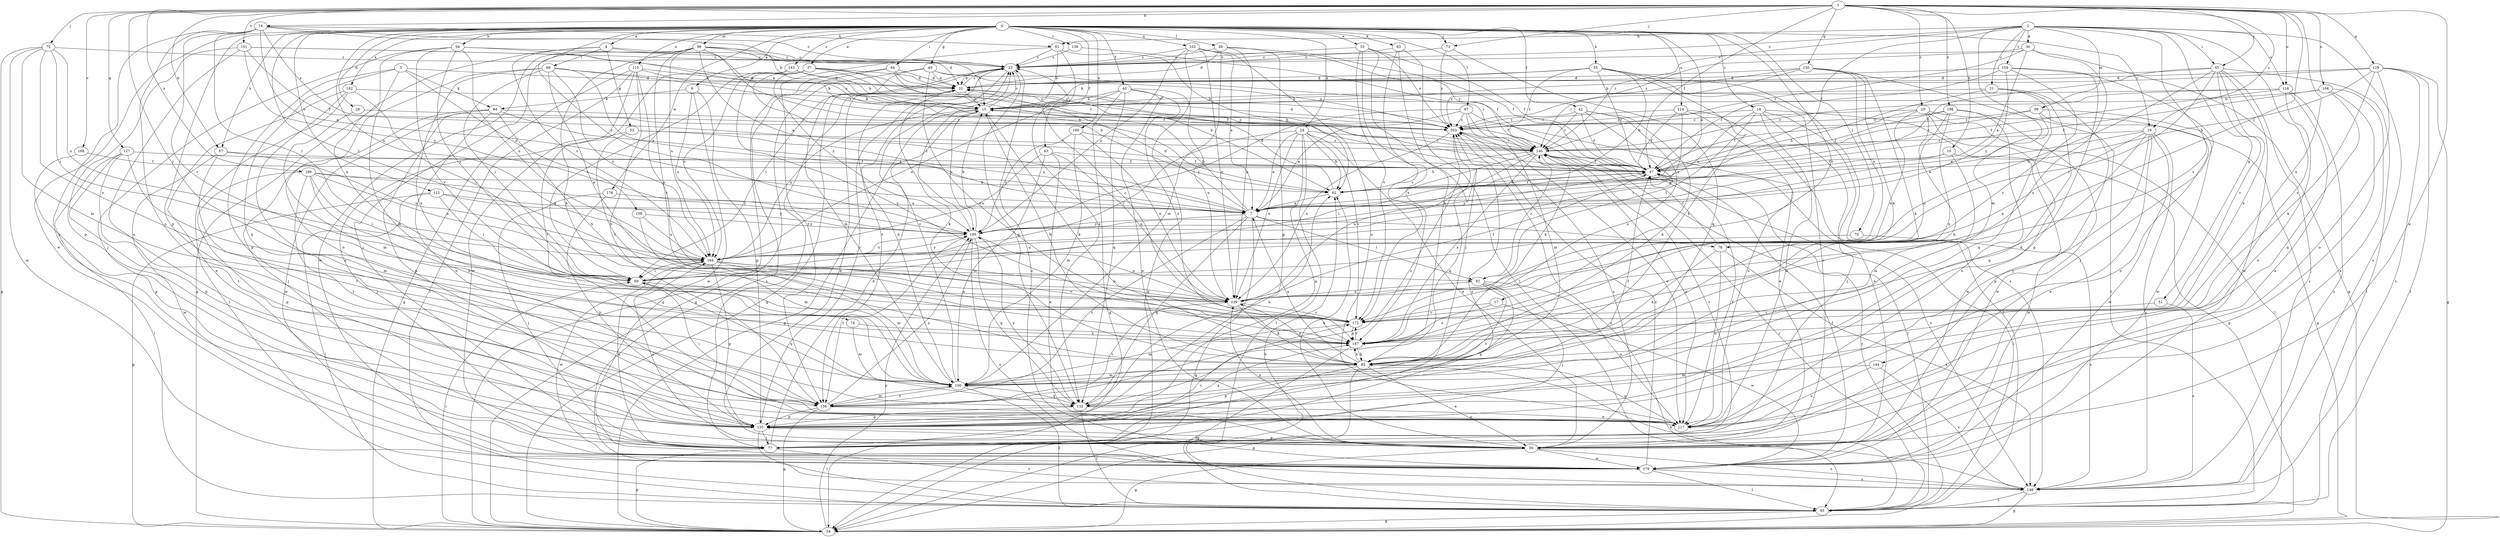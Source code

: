 strict digraph  {
0;
1;
2;
3;
4;
6;
7;
10;
14;
15;
17;
18;
19;
20;
21;
23;
24;
28;
30;
31;
33;
37;
39;
40;
42;
43;
47;
49;
51;
53;
54;
55;
56;
57;
61;
62;
64;
65;
68;
69;
70;
73;
74;
75;
76;
77;
83;
84;
85;
87;
89;
92;
93;
98;
99;
100;
102;
104;
108;
109;
110;
112;
114;
116;
117;
125;
127;
129;
130;
132;
139;
140;
143;
144;
148;
151;
154;
156;
164;
168;
172;
176;
179;
180;
182;
186;
187;
195;
198;
202;
0 -> 4  [label=a];
0 -> 6  [label=a];
0 -> 7  [label=a];
0 -> 17  [label=c];
0 -> 18  [label=c];
0 -> 19  [label=c];
0 -> 24  [label=d];
0 -> 28  [label=d];
0 -> 33  [label=e];
0 -> 37  [label=e];
0 -> 40  [label=f];
0 -> 42  [label=f];
0 -> 43  [label=f];
0 -> 49  [label=g];
0 -> 55  [label=h];
0 -> 56  [label=h];
0 -> 57  [label=h];
0 -> 64  [label=i];
0 -> 70  [label=j];
0 -> 73  [label=j];
0 -> 83  [label=k];
0 -> 87  [label=l];
0 -> 89  [label=l];
0 -> 92  [label=l];
0 -> 98  [label=m];
0 -> 102  [label=n];
0 -> 110  [label=o];
0 -> 112  [label=o];
0 -> 114  [label=o];
0 -> 125  [label=p];
0 -> 139  [label=r];
0 -> 143  [label=s];
0 -> 164  [label=u];
0 -> 176  [label=w];
0 -> 179  [label=w];
0 -> 180  [label=x];
0 -> 182  [label=x];
0 -> 195  [label=y];
1 -> 10  [label=b];
1 -> 14  [label=b];
1 -> 19  [label=c];
1 -> 20  [label=c];
1 -> 39  [label=e];
1 -> 47  [label=f];
1 -> 57  [label=h];
1 -> 65  [label=i];
1 -> 73  [label=j];
1 -> 74  [label=j];
1 -> 75  [label=j];
1 -> 76  [label=j];
1 -> 104  [label=n];
1 -> 116  [label=o];
1 -> 127  [label=q];
1 -> 129  [label=q];
1 -> 130  [label=q];
1 -> 151  [label=t];
1 -> 168  [label=v];
1 -> 186  [label=x];
1 -> 187  [label=x];
1 -> 198  [label=z];
2 -> 21  [label=c];
2 -> 23  [label=c];
2 -> 30  [label=d];
2 -> 47  [label=f];
2 -> 51  [label=g];
2 -> 61  [label=h];
2 -> 65  [label=i];
2 -> 99  [label=m];
2 -> 100  [label=m];
2 -> 116  [label=o];
2 -> 140  [label=r];
2 -> 144  [label=s];
2 -> 148  [label=s];
2 -> 154  [label=t];
2 -> 172  [label=v];
3 -> 31  [label=d];
3 -> 84  [label=k];
3 -> 100  [label=m];
3 -> 108  [label=n];
3 -> 125  [label=p];
3 -> 132  [label=q];
4 -> 23  [label=c];
4 -> 53  [label=g];
4 -> 54  [label=g];
4 -> 68  [label=i];
4 -> 164  [label=u];
4 -> 202  [label=z];
6 -> 84  [label=k];
6 -> 125  [label=p];
6 -> 164  [label=u];
6 -> 179  [label=w];
7 -> 15  [label=b];
7 -> 31  [label=d];
7 -> 54  [label=g];
7 -> 76  [label=j];
7 -> 92  [label=l];
7 -> 132  [label=q];
7 -> 156  [label=t];
7 -> 195  [label=y];
10 -> 7  [label=a];
10 -> 47  [label=f];
10 -> 100  [label=m];
10 -> 179  [label=w];
14 -> 7  [label=a];
14 -> 15  [label=b];
14 -> 23  [label=c];
14 -> 61  [label=h];
14 -> 69  [label=i];
14 -> 77  [label=j];
14 -> 117  [label=o];
14 -> 172  [label=v];
14 -> 202  [label=z];
15 -> 23  [label=c];
15 -> 54  [label=g];
15 -> 85  [label=k];
15 -> 164  [label=u];
15 -> 195  [label=y];
15 -> 202  [label=z];
17 -> 172  [label=v];
17 -> 179  [label=w];
17 -> 187  [label=x];
18 -> 7  [label=a];
18 -> 39  [label=e];
18 -> 54  [label=g];
18 -> 77  [label=j];
18 -> 92  [label=l];
18 -> 117  [label=o];
18 -> 202  [label=z];
19 -> 7  [label=a];
19 -> 39  [label=e];
19 -> 85  [label=k];
19 -> 109  [label=n];
19 -> 125  [label=p];
19 -> 140  [label=r];
19 -> 148  [label=s];
19 -> 179  [label=w];
20 -> 47  [label=f];
20 -> 54  [label=g];
20 -> 85  [label=k];
20 -> 93  [label=l];
20 -> 109  [label=n];
20 -> 179  [label=w];
20 -> 202  [label=z];
21 -> 15  [label=b];
21 -> 62  [label=h];
21 -> 77  [label=j];
21 -> 125  [label=p];
21 -> 132  [label=q];
23 -> 31  [label=d];
23 -> 54  [label=g];
23 -> 69  [label=i];
23 -> 132  [label=q];
23 -> 156  [label=t];
24 -> 7  [label=a];
24 -> 39  [label=e];
24 -> 62  [label=h];
24 -> 69  [label=i];
24 -> 93  [label=l];
24 -> 109  [label=n];
24 -> 125  [label=p];
24 -> 140  [label=r];
24 -> 172  [label=v];
28 -> 100  [label=m];
28 -> 202  [label=z];
30 -> 7  [label=a];
30 -> 23  [label=c];
30 -> 54  [label=g];
30 -> 140  [label=r];
30 -> 187  [label=x];
30 -> 202  [label=z];
31 -> 15  [label=b];
31 -> 23  [label=c];
31 -> 47  [label=f];
31 -> 77  [label=j];
31 -> 85  [label=k];
33 -> 23  [label=c];
33 -> 47  [label=f];
33 -> 77  [label=j];
33 -> 172  [label=v];
33 -> 187  [label=x];
33 -> 202  [label=z];
37 -> 31  [label=d];
37 -> 47  [label=f];
37 -> 69  [label=i];
37 -> 140  [label=r];
37 -> 164  [label=u];
37 -> 187  [label=x];
37 -> 195  [label=y];
37 -> 202  [label=z];
39 -> 31  [label=d];
39 -> 54  [label=g];
39 -> 62  [label=h];
39 -> 109  [label=n];
39 -> 125  [label=p];
39 -> 148  [label=s];
39 -> 164  [label=u];
39 -> 179  [label=w];
39 -> 202  [label=z];
40 -> 15  [label=b];
40 -> 39  [label=e];
40 -> 54  [label=g];
40 -> 109  [label=n];
40 -> 132  [label=q];
40 -> 164  [label=u];
40 -> 187  [label=x];
42 -> 47  [label=f];
42 -> 69  [label=i];
42 -> 85  [label=k];
42 -> 140  [label=r];
42 -> 187  [label=x];
42 -> 202  [label=z];
43 -> 39  [label=e];
43 -> 47  [label=f];
43 -> 100  [label=m];
43 -> 109  [label=n];
43 -> 164  [label=u];
47 -> 62  [label=h];
47 -> 93  [label=l];
47 -> 195  [label=y];
49 -> 31  [label=d];
49 -> 54  [label=g];
49 -> 100  [label=m];
49 -> 140  [label=r];
49 -> 187  [label=x];
49 -> 202  [label=z];
51 -> 148  [label=s];
51 -> 172  [label=v];
53 -> 7  [label=a];
53 -> 77  [label=j];
53 -> 140  [label=r];
53 -> 172  [label=v];
54 -> 69  [label=i];
54 -> 140  [label=r];
54 -> 195  [label=y];
55 -> 15  [label=b];
55 -> 31  [label=d];
55 -> 39  [label=e];
55 -> 47  [label=f];
55 -> 62  [label=h];
55 -> 85  [label=k];
55 -> 140  [label=r];
55 -> 148  [label=s];
56 -> 23  [label=c];
56 -> 69  [label=i];
56 -> 77  [label=j];
56 -> 109  [label=n];
56 -> 140  [label=r];
56 -> 164  [label=u];
56 -> 172  [label=v];
57 -> 47  [label=f];
57 -> 156  [label=t];
57 -> 164  [label=u];
57 -> 179  [label=w];
61 -> 15  [label=b];
61 -> 23  [label=c];
61 -> 62  [label=h];
61 -> 132  [label=q];
61 -> 156  [label=t];
62 -> 7  [label=a];
62 -> 31  [label=d];
62 -> 47  [label=f];
64 -> 31  [label=d];
64 -> 54  [label=g];
64 -> 62  [label=h];
64 -> 148  [label=s];
64 -> 202  [label=z];
65 -> 31  [label=d];
65 -> 47  [label=f];
65 -> 69  [label=i];
65 -> 93  [label=l];
65 -> 148  [label=s];
65 -> 164  [label=u];
65 -> 172  [label=v];
65 -> 179  [label=w];
65 -> 187  [label=x];
68 -> 7  [label=a];
68 -> 31  [label=d];
68 -> 47  [label=f];
68 -> 69  [label=i];
68 -> 109  [label=n];
68 -> 117  [label=o];
68 -> 164  [label=u];
68 -> 187  [label=x];
69 -> 109  [label=n];
69 -> 132  [label=q];
70 -> 148  [label=s];
70 -> 164  [label=u];
73 -> 23  [label=c];
73 -> 132  [label=q];
73 -> 202  [label=z];
74 -> 100  [label=m];
74 -> 187  [label=x];
75 -> 23  [label=c];
75 -> 54  [label=g];
75 -> 69  [label=i];
75 -> 100  [label=m];
75 -> 164  [label=u];
75 -> 179  [label=w];
75 -> 187  [label=x];
76 -> 47  [label=f];
76 -> 85  [label=k];
76 -> 117  [label=o];
76 -> 148  [label=s];
77 -> 15  [label=b];
77 -> 54  [label=g];
77 -> 140  [label=r];
77 -> 148  [label=s];
77 -> 164  [label=u];
77 -> 172  [label=v];
77 -> 202  [label=z];
83 -> 23  [label=c];
83 -> 85  [label=k];
83 -> 93  [label=l];
83 -> 172  [label=v];
84 -> 7  [label=a];
84 -> 77  [label=j];
84 -> 117  [label=o];
84 -> 125  [label=p];
84 -> 179  [label=w];
84 -> 187  [label=x];
84 -> 202  [label=z];
85 -> 7  [label=a];
85 -> 15  [label=b];
85 -> 39  [label=e];
85 -> 54  [label=g];
85 -> 100  [label=m];
85 -> 109  [label=n];
85 -> 117  [label=o];
85 -> 125  [label=p];
85 -> 187  [label=x];
87 -> 7  [label=a];
87 -> 39  [label=e];
87 -> 85  [label=k];
87 -> 100  [label=m];
87 -> 195  [label=y];
87 -> 202  [label=z];
89 -> 23  [label=c];
89 -> 31  [label=d];
89 -> 47  [label=f];
89 -> 100  [label=m];
89 -> 109  [label=n];
89 -> 125  [label=p];
92 -> 77  [label=j];
92 -> 109  [label=n];
92 -> 117  [label=o];
92 -> 125  [label=p];
92 -> 140  [label=r];
92 -> 156  [label=t];
93 -> 54  [label=g];
93 -> 62  [label=h];
93 -> 140  [label=r];
93 -> 202  [label=z];
98 -> 7  [label=a];
98 -> 15  [label=b];
98 -> 23  [label=c];
98 -> 31  [label=d];
98 -> 62  [label=h];
98 -> 77  [label=j];
98 -> 85  [label=k];
98 -> 164  [label=u];
98 -> 179  [label=w];
98 -> 187  [label=x];
99 -> 7  [label=a];
99 -> 117  [label=o];
99 -> 140  [label=r];
99 -> 179  [label=w];
99 -> 202  [label=z];
100 -> 23  [label=c];
100 -> 31  [label=d];
100 -> 47  [label=f];
100 -> 93  [label=l];
100 -> 132  [label=q];
100 -> 156  [label=t];
102 -> 7  [label=a];
102 -> 23  [label=c];
102 -> 54  [label=g];
102 -> 109  [label=n];
102 -> 117  [label=o];
102 -> 140  [label=r];
102 -> 195  [label=y];
104 -> 15  [label=b];
104 -> 39  [label=e];
104 -> 47  [label=f];
104 -> 77  [label=j];
104 -> 132  [label=q];
108 -> 100  [label=m];
108 -> 164  [label=u];
108 -> 195  [label=y];
109 -> 47  [label=f];
109 -> 85  [label=k];
109 -> 156  [label=t];
109 -> 172  [label=v];
110 -> 15  [label=b];
110 -> 31  [label=d];
110 -> 54  [label=g];
110 -> 93  [label=l];
110 -> 109  [label=n];
110 -> 156  [label=t];
110 -> 179  [label=w];
112 -> 7  [label=a];
112 -> 54  [label=g];
112 -> 69  [label=i];
112 -> 93  [label=l];
112 -> 195  [label=y];
114 -> 47  [label=f];
114 -> 93  [label=l];
114 -> 117  [label=o];
114 -> 195  [label=y];
114 -> 202  [label=z];
116 -> 15  [label=b];
116 -> 39  [label=e];
116 -> 47  [label=f];
116 -> 117  [label=o];
116 -> 140  [label=r];
116 -> 148  [label=s];
117 -> 47  [label=f];
125 -> 23  [label=c];
125 -> 39  [label=e];
125 -> 77  [label=j];
125 -> 93  [label=l];
125 -> 187  [label=x];
127 -> 47  [label=f];
127 -> 93  [label=l];
127 -> 100  [label=m];
127 -> 125  [label=p];
127 -> 156  [label=t];
129 -> 15  [label=b];
129 -> 31  [label=d];
129 -> 54  [label=g];
129 -> 62  [label=h];
129 -> 85  [label=k];
129 -> 93  [label=l];
129 -> 117  [label=o];
129 -> 148  [label=s];
130 -> 31  [label=d];
130 -> 85  [label=k];
130 -> 93  [label=l];
130 -> 140  [label=r];
130 -> 164  [label=u];
130 -> 187  [label=x];
130 -> 202  [label=z];
132 -> 62  [label=h];
132 -> 93  [label=l];
132 -> 117  [label=o];
132 -> 125  [label=p];
132 -> 195  [label=y];
139 -> 23  [label=c];
139 -> 47  [label=f];
140 -> 47  [label=f];
140 -> 62  [label=h];
140 -> 69  [label=i];
140 -> 93  [label=l];
140 -> 109  [label=n];
140 -> 117  [label=o];
140 -> 148  [label=s];
140 -> 187  [label=x];
143 -> 15  [label=b];
143 -> 31  [label=d];
143 -> 62  [label=h];
143 -> 156  [label=t];
144 -> 100  [label=m];
144 -> 117  [label=o];
144 -> 148  [label=s];
148 -> 54  [label=g];
148 -> 85  [label=k];
148 -> 93  [label=l];
151 -> 15  [label=b];
151 -> 23  [label=c];
151 -> 47  [label=f];
151 -> 117  [label=o];
151 -> 125  [label=p];
151 -> 195  [label=y];
154 -> 31  [label=d];
154 -> 47  [label=f];
154 -> 77  [label=j];
154 -> 125  [label=p];
154 -> 172  [label=v];
154 -> 195  [label=y];
156 -> 54  [label=g];
156 -> 69  [label=i];
156 -> 100  [label=m];
156 -> 117  [label=o];
156 -> 125  [label=p];
156 -> 195  [label=y];
156 -> 202  [label=z];
164 -> 69  [label=i];
164 -> 100  [label=m];
164 -> 109  [label=n];
164 -> 125  [label=p];
164 -> 172  [label=v];
164 -> 179  [label=w];
164 -> 195  [label=y];
168 -> 47  [label=f];
168 -> 125  [label=p];
172 -> 23  [label=c];
172 -> 100  [label=m];
172 -> 187  [label=x];
176 -> 7  [label=a];
176 -> 77  [label=j];
176 -> 125  [label=p];
179 -> 23  [label=c];
179 -> 47  [label=f];
179 -> 93  [label=l];
179 -> 148  [label=s];
179 -> 202  [label=z];
180 -> 100  [label=m];
180 -> 109  [label=n];
180 -> 140  [label=r];
180 -> 195  [label=y];
182 -> 15  [label=b];
182 -> 39  [label=e];
182 -> 69  [label=i];
182 -> 93  [label=l];
182 -> 117  [label=o];
186 -> 62  [label=h];
186 -> 69  [label=i];
186 -> 85  [label=k];
186 -> 125  [label=p];
186 -> 156  [label=t];
186 -> 164  [label=u];
186 -> 195  [label=y];
187 -> 54  [label=g];
187 -> 85  [label=k];
187 -> 172  [label=v];
195 -> 15  [label=b];
195 -> 23  [label=c];
195 -> 109  [label=n];
195 -> 132  [label=q];
195 -> 148  [label=s];
195 -> 156  [label=t];
195 -> 164  [label=u];
198 -> 47  [label=f];
198 -> 109  [label=n];
198 -> 117  [label=o];
198 -> 179  [label=w];
198 -> 187  [label=x];
198 -> 202  [label=z];
202 -> 31  [label=d];
202 -> 109  [label=n];
202 -> 117  [label=o];
202 -> 132  [label=q];
202 -> 140  [label=r];
}
